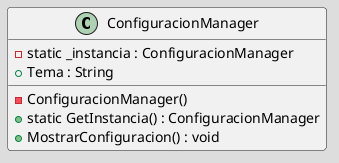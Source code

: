 @startuml
!theme toy
class ConfiguracionManager {
  - static _instancia : ConfiguracionManager
  - ConfiguracionManager()
  + static GetInstancia() : ConfiguracionManager
  + Tema : String
  + MostrarConfiguracion() : void
}
@enduml

